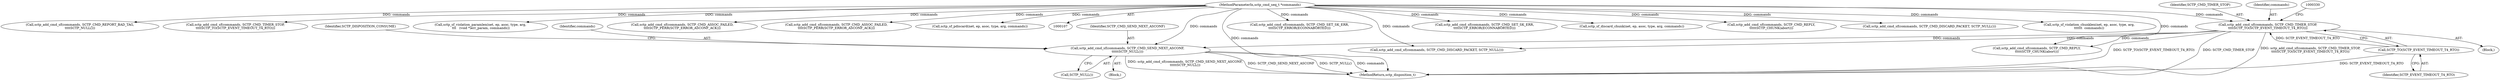 digraph "0_linux_9de7922bc709eee2f609cd01d98aaedc4cf5ea74_2@pointer" {
"1000334" [label="(Call,sctp_add_cmd_sf(commands, SCTP_CMD_SEND_NEXT_ASCONF,\n\t\t\t\t\tSCTP_NULL()))"];
"1000321" [label="(Call,sctp_add_cmd_sf(commands, SCTP_CMD_TIMER_STOP,\n\t\t\t\tSCTP_TO(SCTP_EVENT_TIMEOUT_T4_RTO)))"];
"1000113" [label="(MethodParameterIn,sctp_cmd_seq_t *commands)"];
"1000324" [label="(Call,SCTP_TO(SCTP_EVENT_TIMEOUT_T4_RTO))"];
"1000337" [label="(Call,SCTP_NULL())"];
"1000334" [label="(Call,sctp_add_cmd_sf(commands, SCTP_CMD_SEND_NEXT_ASCONF,\n\t\t\t\t\tSCTP_NULL()))"];
"1000336" [label="(Identifier,SCTP_CMD_SEND_NEXT_ASCONF)"];
"1000320" [label="(Block,)"];
"1000321" [label="(Call,sctp_add_cmd_sf(commands, SCTP_CMD_TIMER_STOP,\n\t\t\t\tSCTP_TO(SCTP_EVENT_TIMEOUT_T4_RTO)))"];
"1000354" [label="(Call,sctp_add_cmd_sf(commands, SCTP_CMD_REPLY,\n\t\t\t\t\tSCTP_CHUNK(abort)))"];
"1000294" [label="(Call,sctp_add_cmd_sf(commands, SCTP_CMD_SET_SK_ERR,\n\t\t\t\tSCTP_ERROR(ECONNABORTED)))"];
"1000363" [label="(Call,sctp_add_cmd_sf(commands, SCTP_CMD_SET_SK_ERR,\n\t\t\t\tSCTP_ERROR(ECONNABORTED)))"];
"1000323" [label="(Identifier,SCTP_CMD_TIMER_STOP)"];
"1000325" [label="(Identifier,SCTP_EVENT_TIMEOUT_T4_RTO)"];
"1000359" [label="(Call,sctp_add_cmd_sf(commands, SCTP_CMD_DISCARD_PACKET, SCTP_NULL()))"];
"1000113" [label="(MethodParameterIn,sctp_cmd_seq_t *commands)"];
"1000164" [label="(Call,sctp_sf_discard_chunk(net, ep, asoc, type, arg, commands))"];
"1000383" [label="(MethodReturn,sctp_disposition_t)"];
"1000280" [label="(Call,sctp_add_cmd_sf(commands, SCTP_CMD_REPLY,\n\t\t\t\t\tSCTP_CHUNK(abort)))"];
"1000290" [label="(Call,sctp_add_cmd_sf(commands, SCTP_CMD_DISCARD_PACKET, SCTP_NULL()))"];
"1000339" [label="(Identifier,SCTP_DISPOSITION_CONSUME)"];
"1000324" [label="(Call,SCTP_TO(SCTP_EVENT_TIMEOUT_T4_RTO))"];
"1000333" [label="(Block,)"];
"1000178" [label="(Call,sctp_sf_violation_chunklen(net, ep, asoc, type, arg,\n\t\t\t\t\t\t  commands))"];
"1000139" [label="(Call,sctp_add_cmd_sf(commands, SCTP_CMD_REPORT_BAD_TAG,\n\t\t\t\tSCTP_NULL()))"];
"1000285" [label="(Call,sctp_add_cmd_sf(commands, SCTP_CMD_TIMER_STOP,\n\t\t\t\tSCTP_TO(SCTP_EVENT_TIMEOUT_T4_RTO)))"];
"1000217" [label="(Call,sctp_sf_violation_paramlen(net, ep, asoc, type, arg,\n \t\t\t   (void *)err_param, commands))"];
"1000322" [label="(Identifier,commands)"];
"1000335" [label="(Identifier,commands)"];
"1000299" [label="(Call,sctp_add_cmd_sf(commands, SCTP_CMD_ASSOC_FAILED,\n\t\t\t\tSCTP_PERR(SCTP_ERROR_ASCONF_ACK)))"];
"1000368" [label="(Call,sctp_add_cmd_sf(commands, SCTP_CMD_ASSOC_FAILED,\n\t\t\t\tSCTP_PERR(SCTP_ERROR_ASCONF_ACK)))"];
"1000144" [label="(Call,sctp_sf_pdiscard(net, ep, asoc, type, arg, commands))"];
"1000334" -> "1000333"  [label="AST: "];
"1000334" -> "1000337"  [label="CFG: "];
"1000335" -> "1000334"  [label="AST: "];
"1000336" -> "1000334"  [label="AST: "];
"1000337" -> "1000334"  [label="AST: "];
"1000339" -> "1000334"  [label="CFG: "];
"1000334" -> "1000383"  [label="DDG: sctp_add_cmd_sf(commands, SCTP_CMD_SEND_NEXT_ASCONF,\n\t\t\t\t\tSCTP_NULL())"];
"1000334" -> "1000383"  [label="DDG: SCTP_CMD_SEND_NEXT_ASCONF"];
"1000334" -> "1000383"  [label="DDG: SCTP_NULL()"];
"1000334" -> "1000383"  [label="DDG: commands"];
"1000321" -> "1000334"  [label="DDG: commands"];
"1000113" -> "1000334"  [label="DDG: commands"];
"1000321" -> "1000320"  [label="AST: "];
"1000321" -> "1000324"  [label="CFG: "];
"1000322" -> "1000321"  [label="AST: "];
"1000323" -> "1000321"  [label="AST: "];
"1000324" -> "1000321"  [label="AST: "];
"1000330" -> "1000321"  [label="CFG: "];
"1000321" -> "1000383"  [label="DDG: SCTP_TO(SCTP_EVENT_TIMEOUT_T4_RTO)"];
"1000321" -> "1000383"  [label="DDG: SCTP_CMD_TIMER_STOP"];
"1000321" -> "1000383"  [label="DDG: sctp_add_cmd_sf(commands, SCTP_CMD_TIMER_STOP,\n\t\t\t\tSCTP_TO(SCTP_EVENT_TIMEOUT_T4_RTO))"];
"1000113" -> "1000321"  [label="DDG: commands"];
"1000324" -> "1000321"  [label="DDG: SCTP_EVENT_TIMEOUT_T4_RTO"];
"1000321" -> "1000354"  [label="DDG: commands"];
"1000321" -> "1000359"  [label="DDG: commands"];
"1000113" -> "1000107"  [label="AST: "];
"1000113" -> "1000383"  [label="DDG: commands"];
"1000113" -> "1000139"  [label="DDG: commands"];
"1000113" -> "1000144"  [label="DDG: commands"];
"1000113" -> "1000164"  [label="DDG: commands"];
"1000113" -> "1000178"  [label="DDG: commands"];
"1000113" -> "1000217"  [label="DDG: commands"];
"1000113" -> "1000280"  [label="DDG: commands"];
"1000113" -> "1000285"  [label="DDG: commands"];
"1000113" -> "1000290"  [label="DDG: commands"];
"1000113" -> "1000294"  [label="DDG: commands"];
"1000113" -> "1000299"  [label="DDG: commands"];
"1000113" -> "1000354"  [label="DDG: commands"];
"1000113" -> "1000359"  [label="DDG: commands"];
"1000113" -> "1000363"  [label="DDG: commands"];
"1000113" -> "1000368"  [label="DDG: commands"];
"1000324" -> "1000325"  [label="CFG: "];
"1000325" -> "1000324"  [label="AST: "];
"1000324" -> "1000383"  [label="DDG: SCTP_EVENT_TIMEOUT_T4_RTO"];
}
